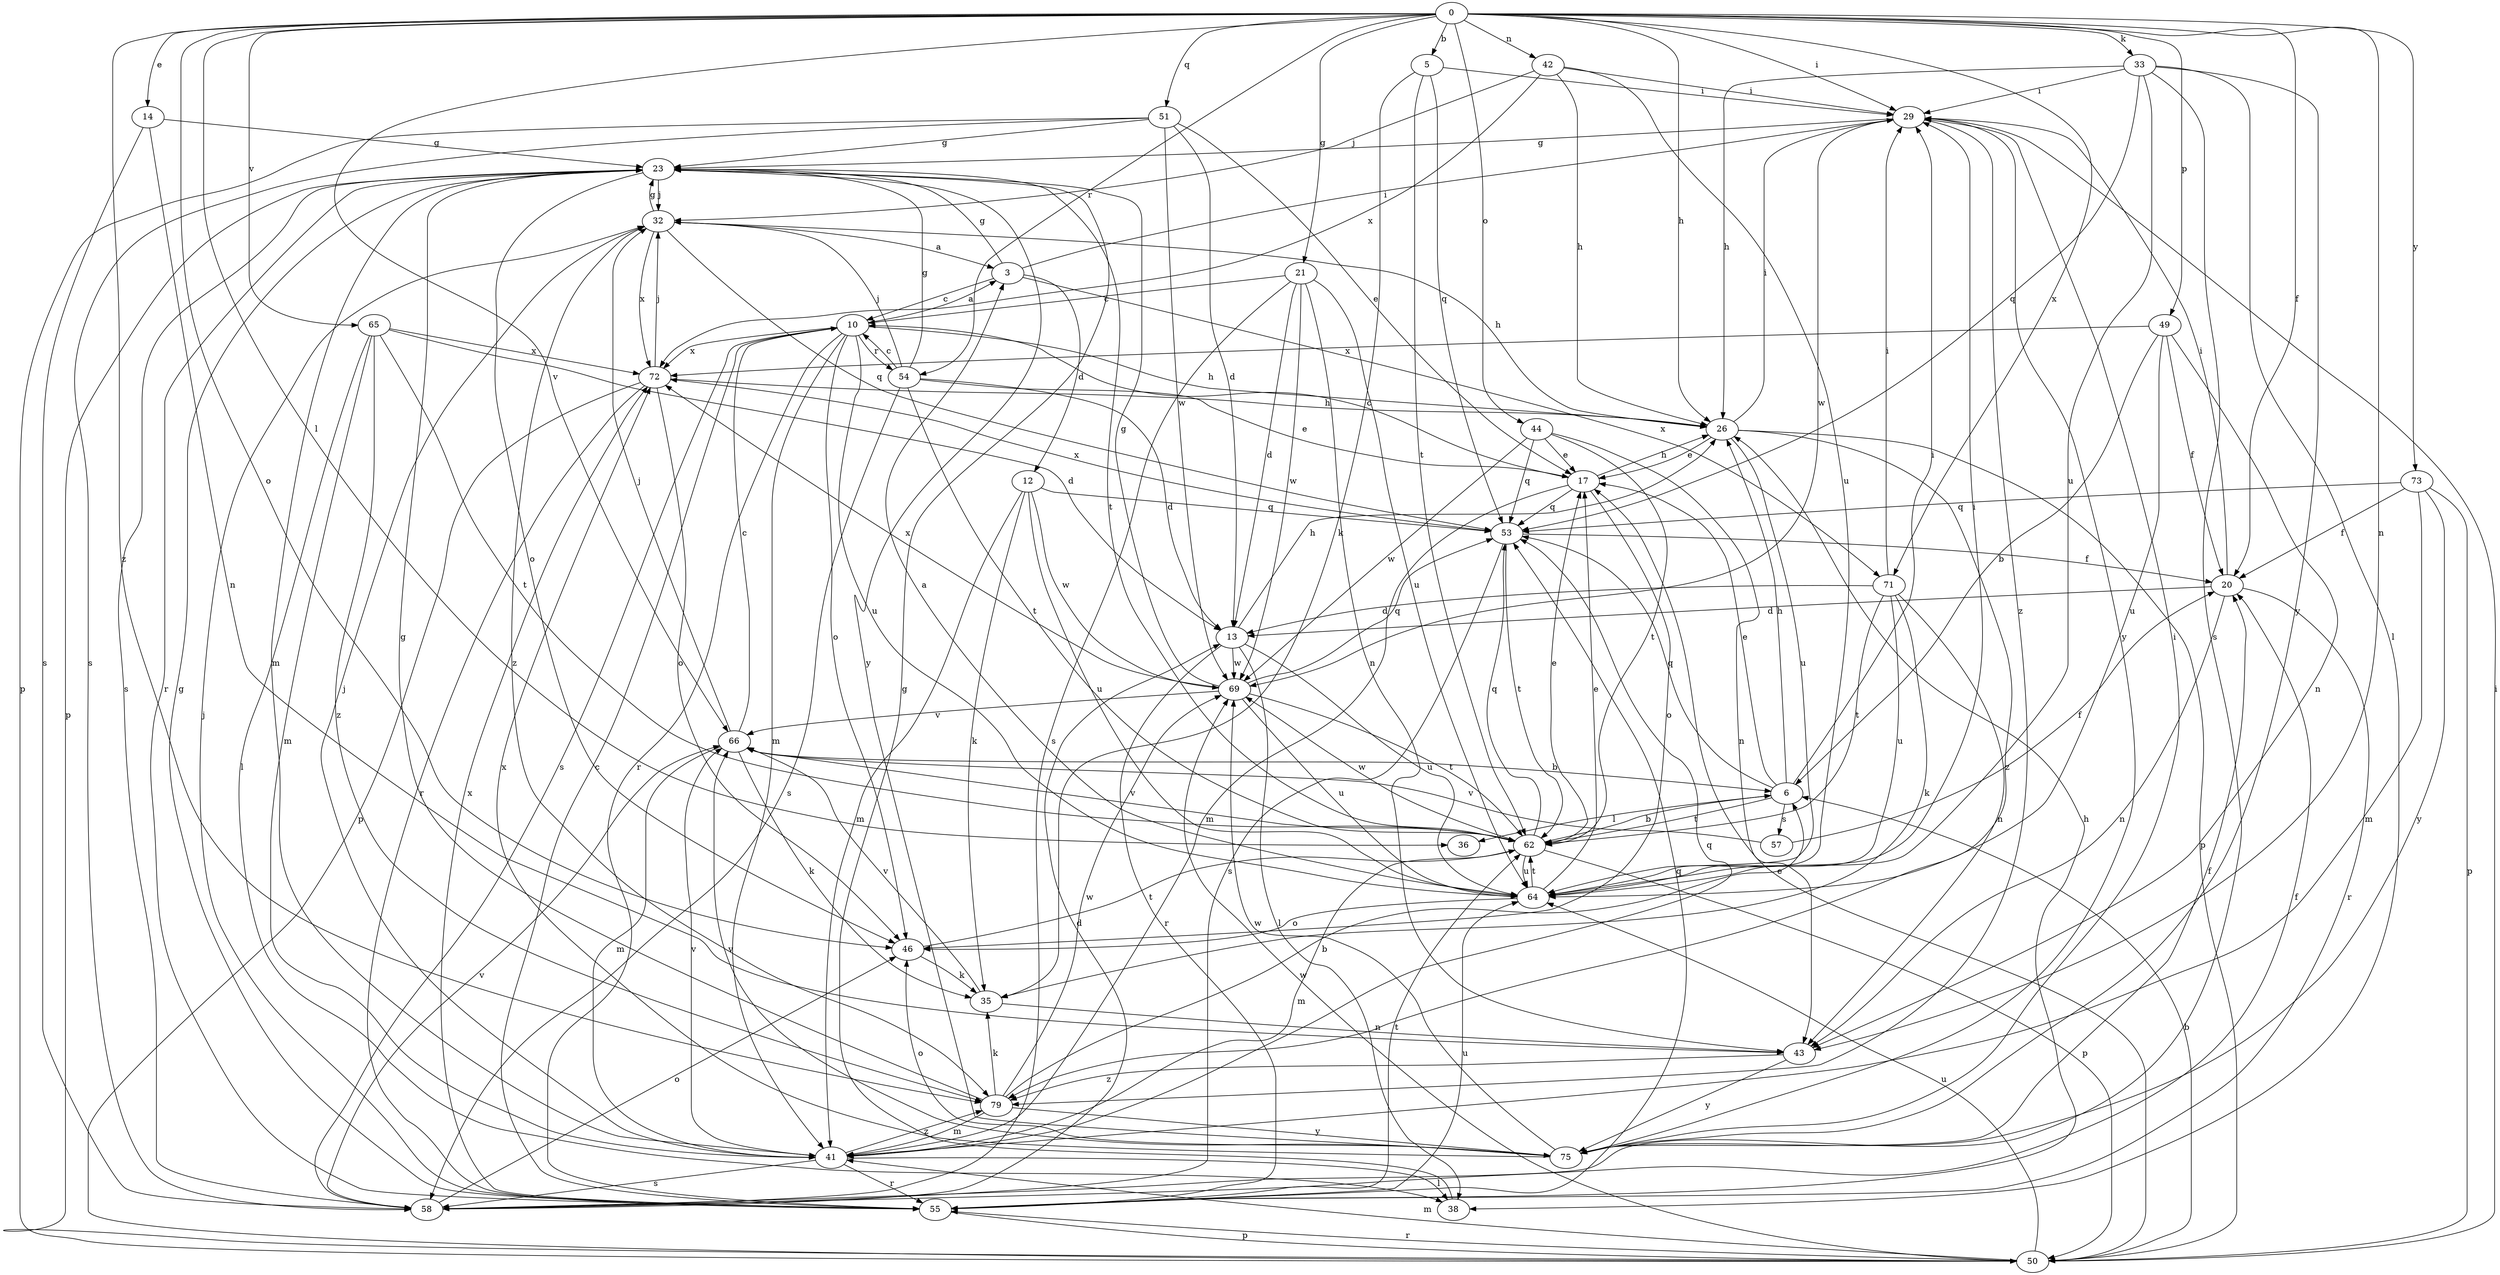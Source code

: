 strict digraph  {
0;
3;
5;
6;
10;
12;
13;
14;
17;
20;
21;
23;
26;
29;
32;
33;
35;
36;
38;
41;
42;
43;
44;
46;
49;
50;
51;
53;
54;
55;
57;
58;
62;
64;
65;
66;
69;
71;
72;
73;
75;
79;
0 -> 5  [label=b];
0 -> 14  [label=e];
0 -> 20  [label=f];
0 -> 21  [label=g];
0 -> 26  [label=h];
0 -> 29  [label=i];
0 -> 33  [label=k];
0 -> 36  [label=l];
0 -> 42  [label=n];
0 -> 43  [label=n];
0 -> 44  [label=o];
0 -> 46  [label=o];
0 -> 49  [label=p];
0 -> 51  [label=q];
0 -> 54  [label=r];
0 -> 65  [label=v];
0 -> 66  [label=v];
0 -> 71  [label=x];
0 -> 73  [label=y];
0 -> 79  [label=z];
3 -> 10  [label=c];
3 -> 12  [label=d];
3 -> 23  [label=g];
3 -> 29  [label=i];
3 -> 71  [label=x];
5 -> 29  [label=i];
5 -> 35  [label=k];
5 -> 53  [label=q];
5 -> 62  [label=t];
6 -> 17  [label=e];
6 -> 26  [label=h];
6 -> 29  [label=i];
6 -> 36  [label=l];
6 -> 53  [label=q];
6 -> 57  [label=s];
6 -> 62  [label=t];
10 -> 3  [label=a];
10 -> 26  [label=h];
10 -> 41  [label=m];
10 -> 46  [label=o];
10 -> 54  [label=r];
10 -> 55  [label=r];
10 -> 58  [label=s];
10 -> 64  [label=u];
10 -> 72  [label=x];
12 -> 35  [label=k];
12 -> 41  [label=m];
12 -> 53  [label=q];
12 -> 64  [label=u];
12 -> 69  [label=w];
13 -> 26  [label=h];
13 -> 38  [label=l];
13 -> 55  [label=r];
13 -> 64  [label=u];
13 -> 69  [label=w];
14 -> 23  [label=g];
14 -> 43  [label=n];
14 -> 58  [label=s];
17 -> 10  [label=c];
17 -> 26  [label=h];
17 -> 41  [label=m];
17 -> 46  [label=o];
17 -> 53  [label=q];
20 -> 13  [label=d];
20 -> 29  [label=i];
20 -> 43  [label=n];
20 -> 55  [label=r];
21 -> 10  [label=c];
21 -> 13  [label=d];
21 -> 43  [label=n];
21 -> 58  [label=s];
21 -> 64  [label=u];
21 -> 69  [label=w];
23 -> 32  [label=j];
23 -> 41  [label=m];
23 -> 46  [label=o];
23 -> 50  [label=p];
23 -> 55  [label=r];
23 -> 58  [label=s];
23 -> 62  [label=t];
23 -> 75  [label=y];
26 -> 17  [label=e];
26 -> 29  [label=i];
26 -> 50  [label=p];
26 -> 64  [label=u];
26 -> 79  [label=z];
29 -> 23  [label=g];
29 -> 69  [label=w];
29 -> 75  [label=y];
29 -> 79  [label=z];
32 -> 3  [label=a];
32 -> 23  [label=g];
32 -> 26  [label=h];
32 -> 53  [label=q];
32 -> 72  [label=x];
32 -> 79  [label=z];
33 -> 26  [label=h];
33 -> 29  [label=i];
33 -> 38  [label=l];
33 -> 53  [label=q];
33 -> 58  [label=s];
33 -> 64  [label=u];
33 -> 75  [label=y];
35 -> 43  [label=n];
35 -> 66  [label=v];
38 -> 23  [label=g];
41 -> 32  [label=j];
41 -> 38  [label=l];
41 -> 53  [label=q];
41 -> 55  [label=r];
41 -> 58  [label=s];
41 -> 66  [label=v];
41 -> 79  [label=z];
42 -> 26  [label=h];
42 -> 29  [label=i];
42 -> 32  [label=j];
42 -> 64  [label=u];
42 -> 72  [label=x];
43 -> 75  [label=y];
43 -> 79  [label=z];
44 -> 17  [label=e];
44 -> 43  [label=n];
44 -> 53  [label=q];
44 -> 62  [label=t];
44 -> 69  [label=w];
46 -> 35  [label=k];
46 -> 62  [label=t];
49 -> 6  [label=b];
49 -> 20  [label=f];
49 -> 43  [label=n];
49 -> 64  [label=u];
49 -> 72  [label=x];
50 -> 6  [label=b];
50 -> 17  [label=e];
50 -> 29  [label=i];
50 -> 41  [label=m];
50 -> 55  [label=r];
50 -> 64  [label=u];
50 -> 69  [label=w];
51 -> 13  [label=d];
51 -> 17  [label=e];
51 -> 23  [label=g];
51 -> 50  [label=p];
51 -> 58  [label=s];
51 -> 69  [label=w];
53 -> 20  [label=f];
53 -> 58  [label=s];
53 -> 62  [label=t];
53 -> 72  [label=x];
54 -> 10  [label=c];
54 -> 13  [label=d];
54 -> 17  [label=e];
54 -> 23  [label=g];
54 -> 32  [label=j];
54 -> 58  [label=s];
54 -> 62  [label=t];
55 -> 10  [label=c];
55 -> 23  [label=g];
55 -> 26  [label=h];
55 -> 32  [label=j];
55 -> 50  [label=p];
55 -> 53  [label=q];
55 -> 62  [label=t];
55 -> 64  [label=u];
55 -> 72  [label=x];
57 -> 20  [label=f];
57 -> 66  [label=v];
58 -> 13  [label=d];
58 -> 20  [label=f];
58 -> 46  [label=o];
58 -> 66  [label=v];
62 -> 6  [label=b];
62 -> 17  [label=e];
62 -> 41  [label=m];
62 -> 50  [label=p];
62 -> 53  [label=q];
62 -> 64  [label=u];
62 -> 66  [label=v];
62 -> 69  [label=w];
64 -> 3  [label=a];
64 -> 17  [label=e];
64 -> 29  [label=i];
64 -> 46  [label=o];
64 -> 62  [label=t];
65 -> 13  [label=d];
65 -> 38  [label=l];
65 -> 41  [label=m];
65 -> 62  [label=t];
65 -> 72  [label=x];
65 -> 79  [label=z];
66 -> 6  [label=b];
66 -> 10  [label=c];
66 -> 32  [label=j];
66 -> 35  [label=k];
66 -> 41  [label=m];
69 -> 23  [label=g];
69 -> 53  [label=q];
69 -> 62  [label=t];
69 -> 64  [label=u];
69 -> 66  [label=v];
69 -> 72  [label=x];
71 -> 13  [label=d];
71 -> 29  [label=i];
71 -> 35  [label=k];
71 -> 43  [label=n];
71 -> 62  [label=t];
71 -> 64  [label=u];
72 -> 26  [label=h];
72 -> 32  [label=j];
72 -> 46  [label=o];
72 -> 50  [label=p];
72 -> 55  [label=r];
73 -> 20  [label=f];
73 -> 41  [label=m];
73 -> 50  [label=p];
73 -> 53  [label=q];
73 -> 75  [label=y];
75 -> 20  [label=f];
75 -> 29  [label=i];
75 -> 46  [label=o];
75 -> 66  [label=v];
75 -> 69  [label=w];
75 -> 72  [label=x];
79 -> 6  [label=b];
79 -> 23  [label=g];
79 -> 35  [label=k];
79 -> 41  [label=m];
79 -> 69  [label=w];
79 -> 75  [label=y];
}
